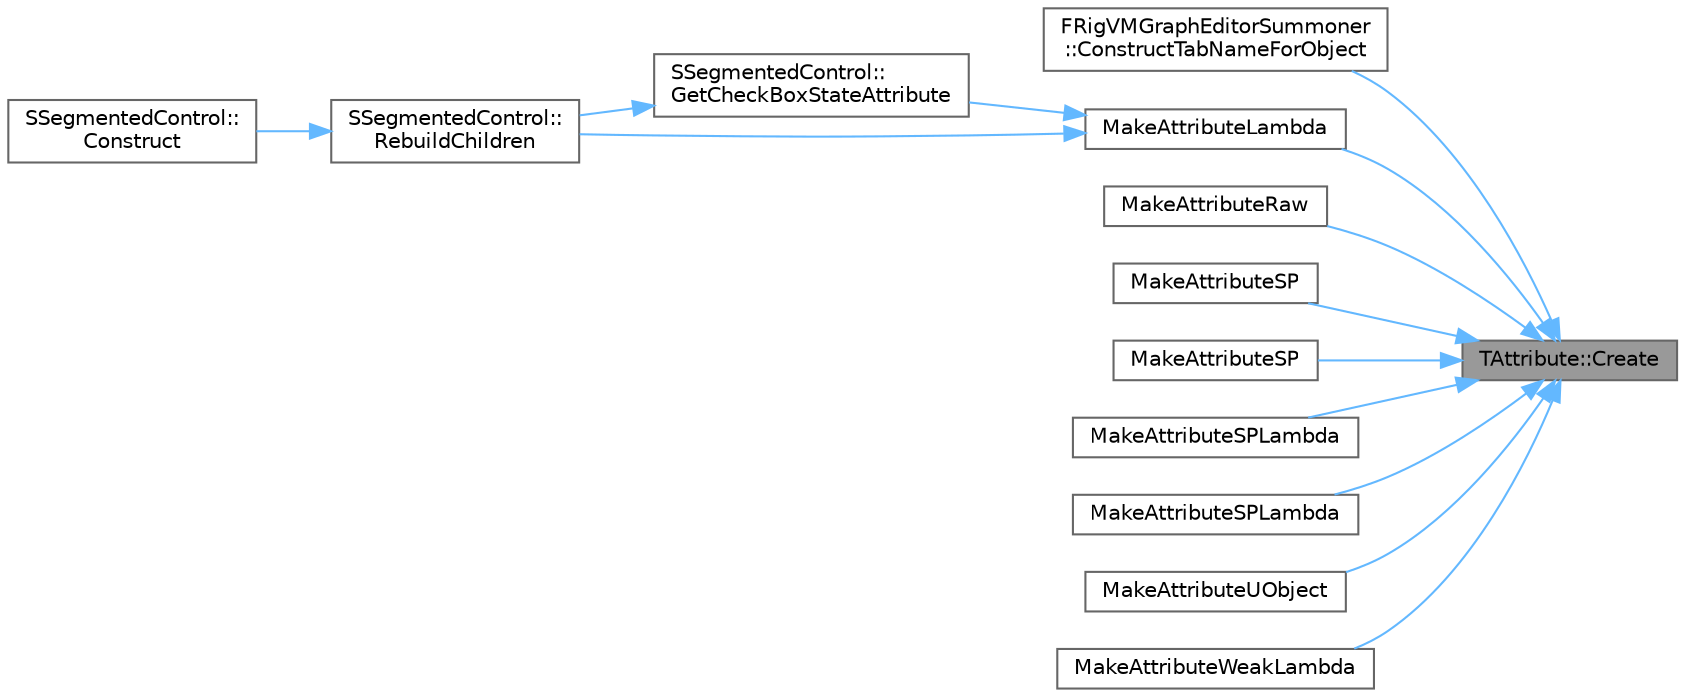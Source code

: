 digraph "TAttribute::Create"
{
 // INTERACTIVE_SVG=YES
 // LATEX_PDF_SIZE
  bgcolor="transparent";
  edge [fontname=Helvetica,fontsize=10,labelfontname=Helvetica,labelfontsize=10];
  node [fontname=Helvetica,fontsize=10,shape=box,height=0.2,width=0.4];
  rankdir="RL";
  Node1 [id="Node000001",label="TAttribute::Create",height=0.2,width=0.4,color="gray40", fillcolor="grey60", style="filled", fontcolor="black",tooltip="Static: Creates an attribute that's pre-bound to the specified 'getter' delegate."];
  Node1 -> Node2 [id="edge1_Node000001_Node000002",dir="back",color="steelblue1",style="solid",tooltip=" "];
  Node2 [id="Node000002",label="FRigVMGraphEditorSummoner\l::ConstructTabNameForObject",height=0.2,width=0.4,color="grey40", fillcolor="white", style="filled",URL="$d7/d12/structFRigVMGraphEditorSummoner.html#a110f1a7d2453cf554ea8f5bcce85eb91",tooltip=" "];
  Node1 -> Node3 [id="edge2_Node000001_Node000003",dir="back",color="steelblue1",style="solid",tooltip=" "];
  Node3 [id="Node000003",label="MakeAttributeLambda",height=0.2,width=0.4,color="grey40", fillcolor="white", style="filled",URL="$d4/d08/Attribute_8h.html#a93fcbe11df582d74b3ac18870ea9a215",tooltip="Helper function for creating TAttributes from a lambda TAttribute<float> FloatAttribute = MakeAttribu..."];
  Node3 -> Node4 [id="edge3_Node000003_Node000004",dir="back",color="steelblue1",style="solid",tooltip=" "];
  Node4 [id="Node000004",label="SSegmentedControl::\lGetCheckBoxStateAttribute",height=0.2,width=0.4,color="grey40", fillcolor="white", style="filled",URL="$d3/daa/classSSegmentedControl.html#a68696273d77518bd555eb35c2f3ff2e2",tooltip=" "];
  Node4 -> Node5 [id="edge4_Node000004_Node000005",dir="back",color="steelblue1",style="solid",tooltip=" "];
  Node5 [id="Node000005",label="SSegmentedControl::\lRebuildChildren",height=0.2,width=0.4,color="grey40", fillcolor="white", style="filled",URL="$d3/daa/classSSegmentedControl.html#a15bc743fba22f3881dfbfb61dc932f33",tooltip=" "];
  Node5 -> Node6 [id="edge5_Node000005_Node000006",dir="back",color="steelblue1",style="solid",tooltip=" "];
  Node6 [id="Node000006",label="SSegmentedControl::\lConstruct",height=0.2,width=0.4,color="grey40", fillcolor="white", style="filled",URL="$d3/daa/classSSegmentedControl.html#a74fcd7f082a76a42a57d7ae73d22cfe3",tooltip=" "];
  Node3 -> Node5 [id="edge6_Node000003_Node000005",dir="back",color="steelblue1",style="solid",tooltip=" "];
  Node1 -> Node7 [id="edge7_Node000001_Node000007",dir="back",color="steelblue1",style="solid",tooltip=" "];
  Node7 [id="Node000007",label="MakeAttributeRaw",height=0.2,width=0.4,color="grey40", fillcolor="white", style="filled",URL="$d4/d08/Attribute_8h.html#aa93bc086952e4cb25d490054a9af1dc0",tooltip="Helper function for creating TAttributes from a const member function pointer, accessed through a raw..."];
  Node1 -> Node8 [id="edge8_Node000001_Node000008",dir="back",color="steelblue1",style="solid",tooltip=" "];
  Node8 [id="Node000008",label="MakeAttributeSP",height=0.2,width=0.4,color="grey40", fillcolor="white", style="filled",URL="$d4/d08/Attribute_8h.html#a9c91b4178306393da5953b9a39d88339",tooltip="Helper function for creating TAttributes from a const member function pointer, accessed through a wea..."];
  Node1 -> Node9 [id="edge9_Node000001_Node000009",dir="back",color="steelblue1",style="solid",tooltip=" "];
  Node9 [id="Node000009",label="MakeAttributeSP",height=0.2,width=0.4,color="grey40", fillcolor="white", style="filled",URL="$d4/d08/Attribute_8h.html#a0b5f5089f53411f676aef6c32fd4fae2",tooltip=" "];
  Node1 -> Node10 [id="edge10_Node000001_Node000010",dir="back",color="steelblue1",style="solid",tooltip=" "];
  Node10 [id="Node000010",label="MakeAttributeSPLambda",height=0.2,width=0.4,color="grey40", fillcolor="white", style="filled",URL="$d4/d08/Attribute_8h.html#a58a57a396297e8a405da40be9b37427d",tooltip="Helper function for creating TAttributes from a weak shared pointer C++ lambda delegate."];
  Node1 -> Node11 [id="edge11_Node000001_Node000011",dir="back",color="steelblue1",style="solid",tooltip=" "];
  Node11 [id="Node000011",label="MakeAttributeSPLambda",height=0.2,width=0.4,color="grey40", fillcolor="white", style="filled",URL="$d4/d08/Attribute_8h.html#a8bd6df5a6e65384b2a3398462f6922fb",tooltip=" "];
  Node1 -> Node12 [id="edge12_Node000001_Node000012",dir="back",color="steelblue1",style="solid",tooltip=" "];
  Node12 [id="Node000012",label="MakeAttributeUObject",height=0.2,width=0.4,color="grey40", fillcolor="white", style="filled",URL="$d4/d08/Attribute_8h.html#ac80ad486bbf64dc0a6bcfdbeb1bf3495",tooltip=" "];
  Node1 -> Node13 [id="edge13_Node000001_Node000013",dir="back",color="steelblue1",style="solid",tooltip=" "];
  Node13 [id="Node000013",label="MakeAttributeWeakLambda",height=0.2,width=0.4,color="grey40", fillcolor="white", style="filled",URL="$d4/d08/Attribute_8h.html#a424750c03b83923ab7dfe04923124968",tooltip="Helper function for creating TAttributes from a weak object pointer C++ lambda delegate."];
}
